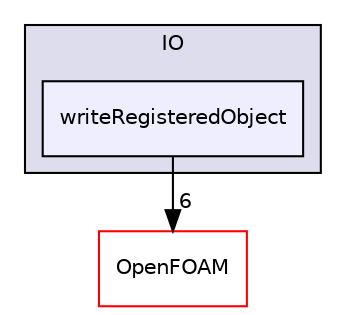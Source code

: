 digraph "src/postProcessing/functionObjects/IO/writeRegisteredObject" {
  bgcolor=transparent;
  compound=true
  node [ fontsize="10", fontname="Helvetica"];
  edge [ labelfontsize="10", labelfontname="Helvetica"];
  subgraph clusterdir_7e1bbf069e430012628b2cf2bdbee7f2 {
    graph [ bgcolor="#ddddee", pencolor="black", label="IO" fontname="Helvetica", fontsize="10", URL="dir_7e1bbf069e430012628b2cf2bdbee7f2.html"]
  dir_31793960be9fe2e3b027e046bce71623 [shape=box, label="writeRegisteredObject", style="filled", fillcolor="#eeeeff", pencolor="black", URL="dir_31793960be9fe2e3b027e046bce71623.html"];
  }
  dir_c5473ff19b20e6ec4dfe5c310b3778a8 [shape=box label="OpenFOAM" color="red" URL="dir_c5473ff19b20e6ec4dfe5c310b3778a8.html"];
  dir_31793960be9fe2e3b027e046bce71623->dir_c5473ff19b20e6ec4dfe5c310b3778a8 [headlabel="6", labeldistance=1.5 headhref="dir_002483_001888.html"];
}
